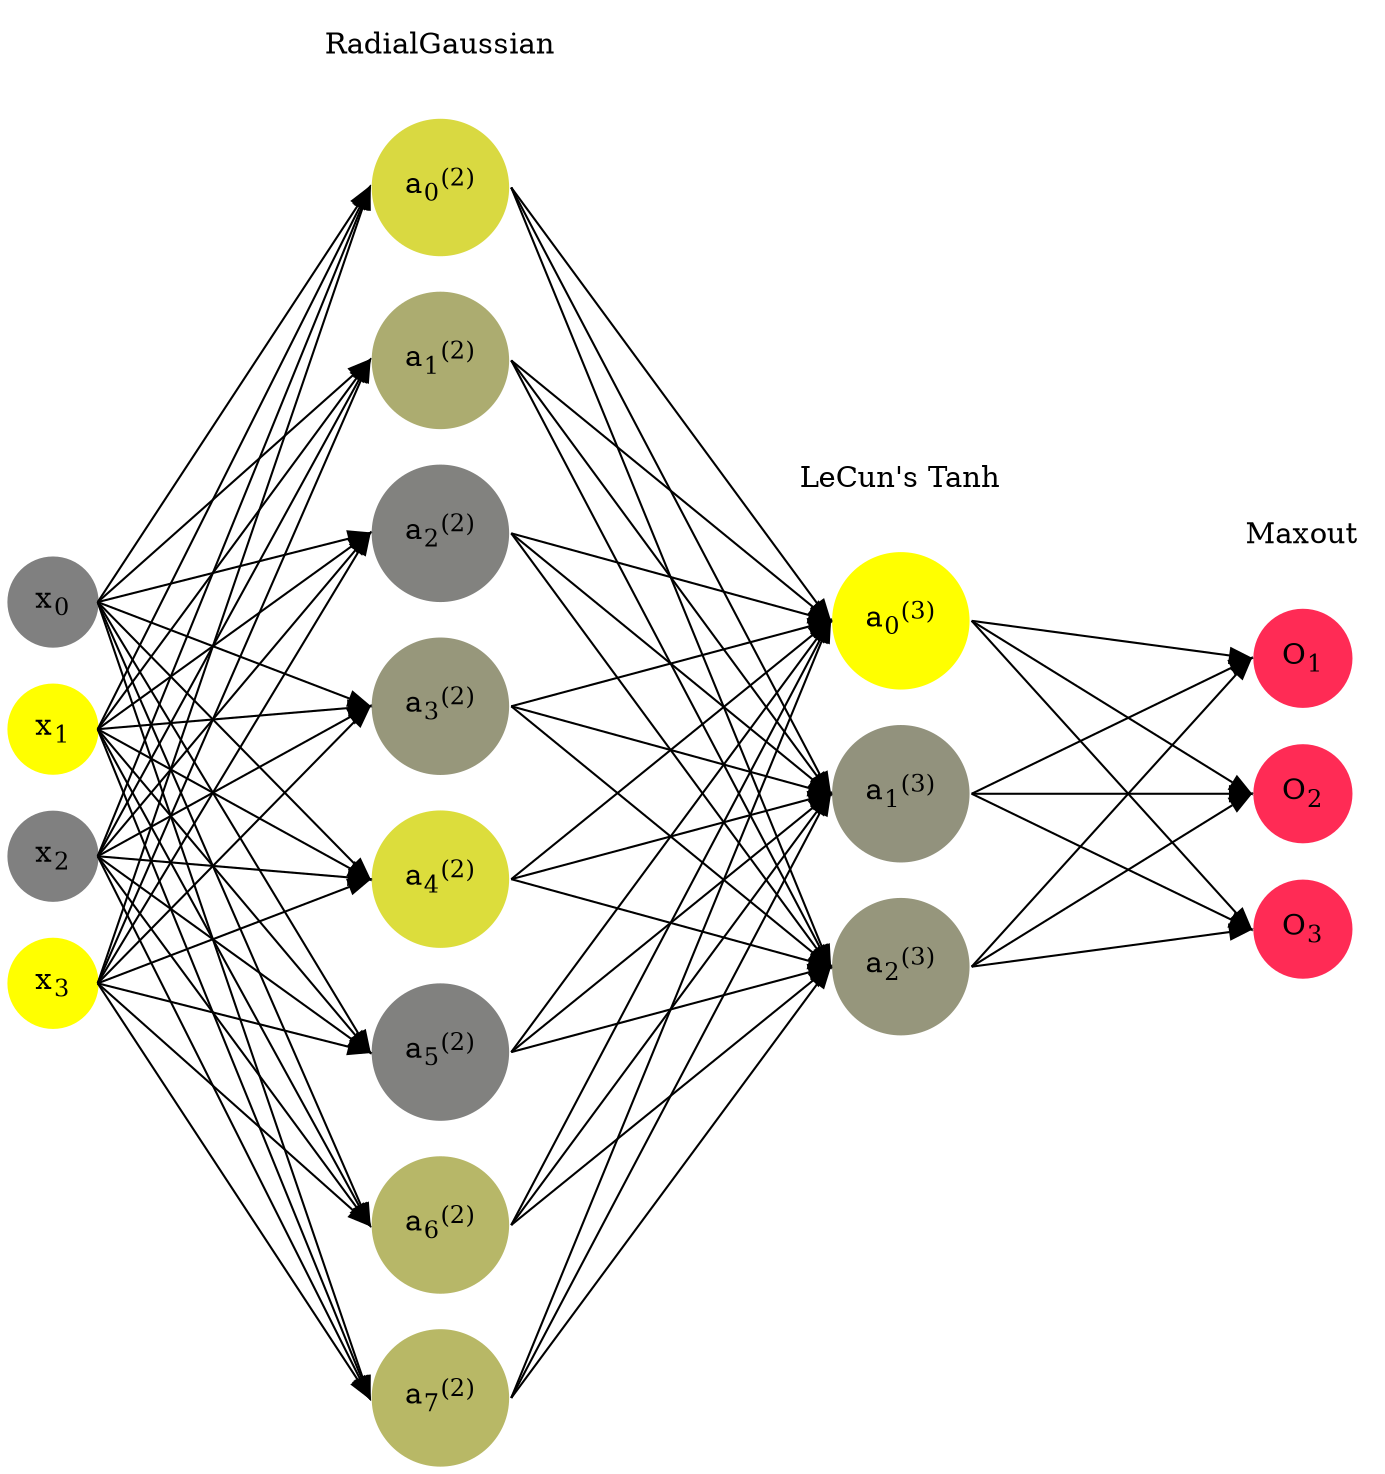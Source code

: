 digraph G {
	rankdir = LR;
	splines=false;
	edge[style=invis];
	ranksep= 1.4;
	{
	node [shape=circle, color="0.1667, 0.0, 0.5", style=filled, fillcolor="0.1667, 0.0, 0.5"];
	x0 [label=<x<sub>0</sub>>];
	}
	{
	node [shape=circle, color="0.1667, 1.0, 1.0", style=filled, fillcolor="0.1667, 1.0, 1.0"];
	x1 [label=<x<sub>1</sub>>];
	}
	{
	node [shape=circle, color="0.1667, 0.0, 0.5", style=filled, fillcolor="0.1667, 0.0, 0.5"];
	x2 [label=<x<sub>2</sub>>];
	}
	{
	node [shape=circle, color="0.1667, 1.0, 1.0", style=filled, fillcolor="0.1667, 1.0, 1.0"];
	x3 [label=<x<sub>3</sub>>];
	}
	{
	node [shape=circle, color="0.1667, 0.698007, 0.849003", style=filled, fillcolor="0.1667, 0.698007, 0.849003"];
	a02 [label=<a<sub>0</sub><sup>(2)</sup>>];
	}
	{
	node [shape=circle, color="0.1667, 0.348934, 0.674467", style=filled, fillcolor="0.1667, 0.348934, 0.674467"];
	a12 [label=<a<sub>1</sub><sup>(2)</sup>>];
	}
	{
	node [shape=circle, color="0.1667, 0.021002, 0.510501", style=filled, fillcolor="0.1667, 0.021002, 0.510501"];
	a22 [label=<a<sub>2</sub><sup>(2)</sup>>];
	}
	{
	node [shape=circle, color="0.1667, 0.180443, 0.590222", style=filled, fillcolor="0.1667, 0.180443, 0.590222"];
	a32 [label=<a<sub>3</sub><sup>(2)</sup>>];
	}
	{
	node [shape=circle, color="0.1667, 0.726588, 0.863294", style=filled, fillcolor="0.1667, 0.726588, 0.863294"];
	a42 [label=<a<sub>4</sub><sup>(2)</sup>>];
	}
	{
	node [shape=circle, color="0.1667, 0.013795, 0.506898", style=filled, fillcolor="0.1667, 0.013795, 0.506898"];
	a52 [label=<a<sub>5</sub><sup>(2)</sup>>];
	}
	{
	node [shape=circle, color="0.1667, 0.431683, 0.715842", style=filled, fillcolor="0.1667, 0.431683, 0.715842"];
	a62 [label=<a<sub>6</sub><sup>(2)</sup>>];
	}
	{
	node [shape=circle, color="0.1667, 0.442312, 0.721156", style=filled, fillcolor="0.1667, 0.442312, 0.721156"];
	a72 [label=<a<sub>7</sub><sup>(2)</sup>>];
	}
	{
	node [shape=circle, color="0.1667, 1.490044, 1.245022", style=filled, fillcolor="0.1667, 1.490044, 1.245022"];
	a03 [label=<a<sub>0</sub><sup>(3)</sup>>];
	}
	{
	node [shape=circle, color="0.1667, 0.141164, 0.570582", style=filled, fillcolor="0.1667, 0.141164, 0.570582"];
	a13 [label=<a<sub>1</sub><sup>(3)</sup>>];
	}
	{
	node [shape=circle, color="0.1667, 0.176776, 0.588388", style=filled, fillcolor="0.1667, 0.176776, 0.588388"];
	a23 [label=<a<sub>2</sub><sup>(3)</sup>>];
	}
	{
	node [shape=circle, color="0.9667, 0.83, 1.0", style=filled, fillcolor="0.9667, 0.83, 1.0"];
	O1 [label=<O<sub>1</sub>>];
	}
	{
	node [shape=circle, color="0.9667, 0.83, 1.0", style=filled, fillcolor="0.9667, 0.83, 1.0"];
	O2 [label=<O<sub>2</sub>>];
	}
	{
	node [shape=circle, color="0.9667, 0.83, 1.0", style=filled, fillcolor="0.9667, 0.83, 1.0"];
	O3 [label=<O<sub>3</sub>>];
	}
	{
	rank=same;
	x0->x1->x2->x3;
	}
	{
	rank=same;
	a02->a12->a22->a32->a42->a52->a62->a72;
	}
	{
	rank=same;
	a03->a13->a23;
	}
	{
	rank=same;
	O1->O2->O3;
	}
	l1 [shape=plaintext,label="RadialGaussian"];
	l1->a02;
	{rank=same; l1;a02};
	l2 [shape=plaintext,label="LeCun's Tanh"];
	l2->a03;
	{rank=same; l2;a03};
	l3 [shape=plaintext,label="Maxout"];
	l3->O1;
	{rank=same; l3;O1};
edge[style=solid, tailport=e, headport=w];
	{x0;x1;x2;x3} -> {a02;a12;a22;a32;a42;a52;a62;a72};
	{a02;a12;a22;a32;a42;a52;a62;a72} -> {a03;a13;a23};
	{a03;a13;a23} -> {O1,O2,O3};
}